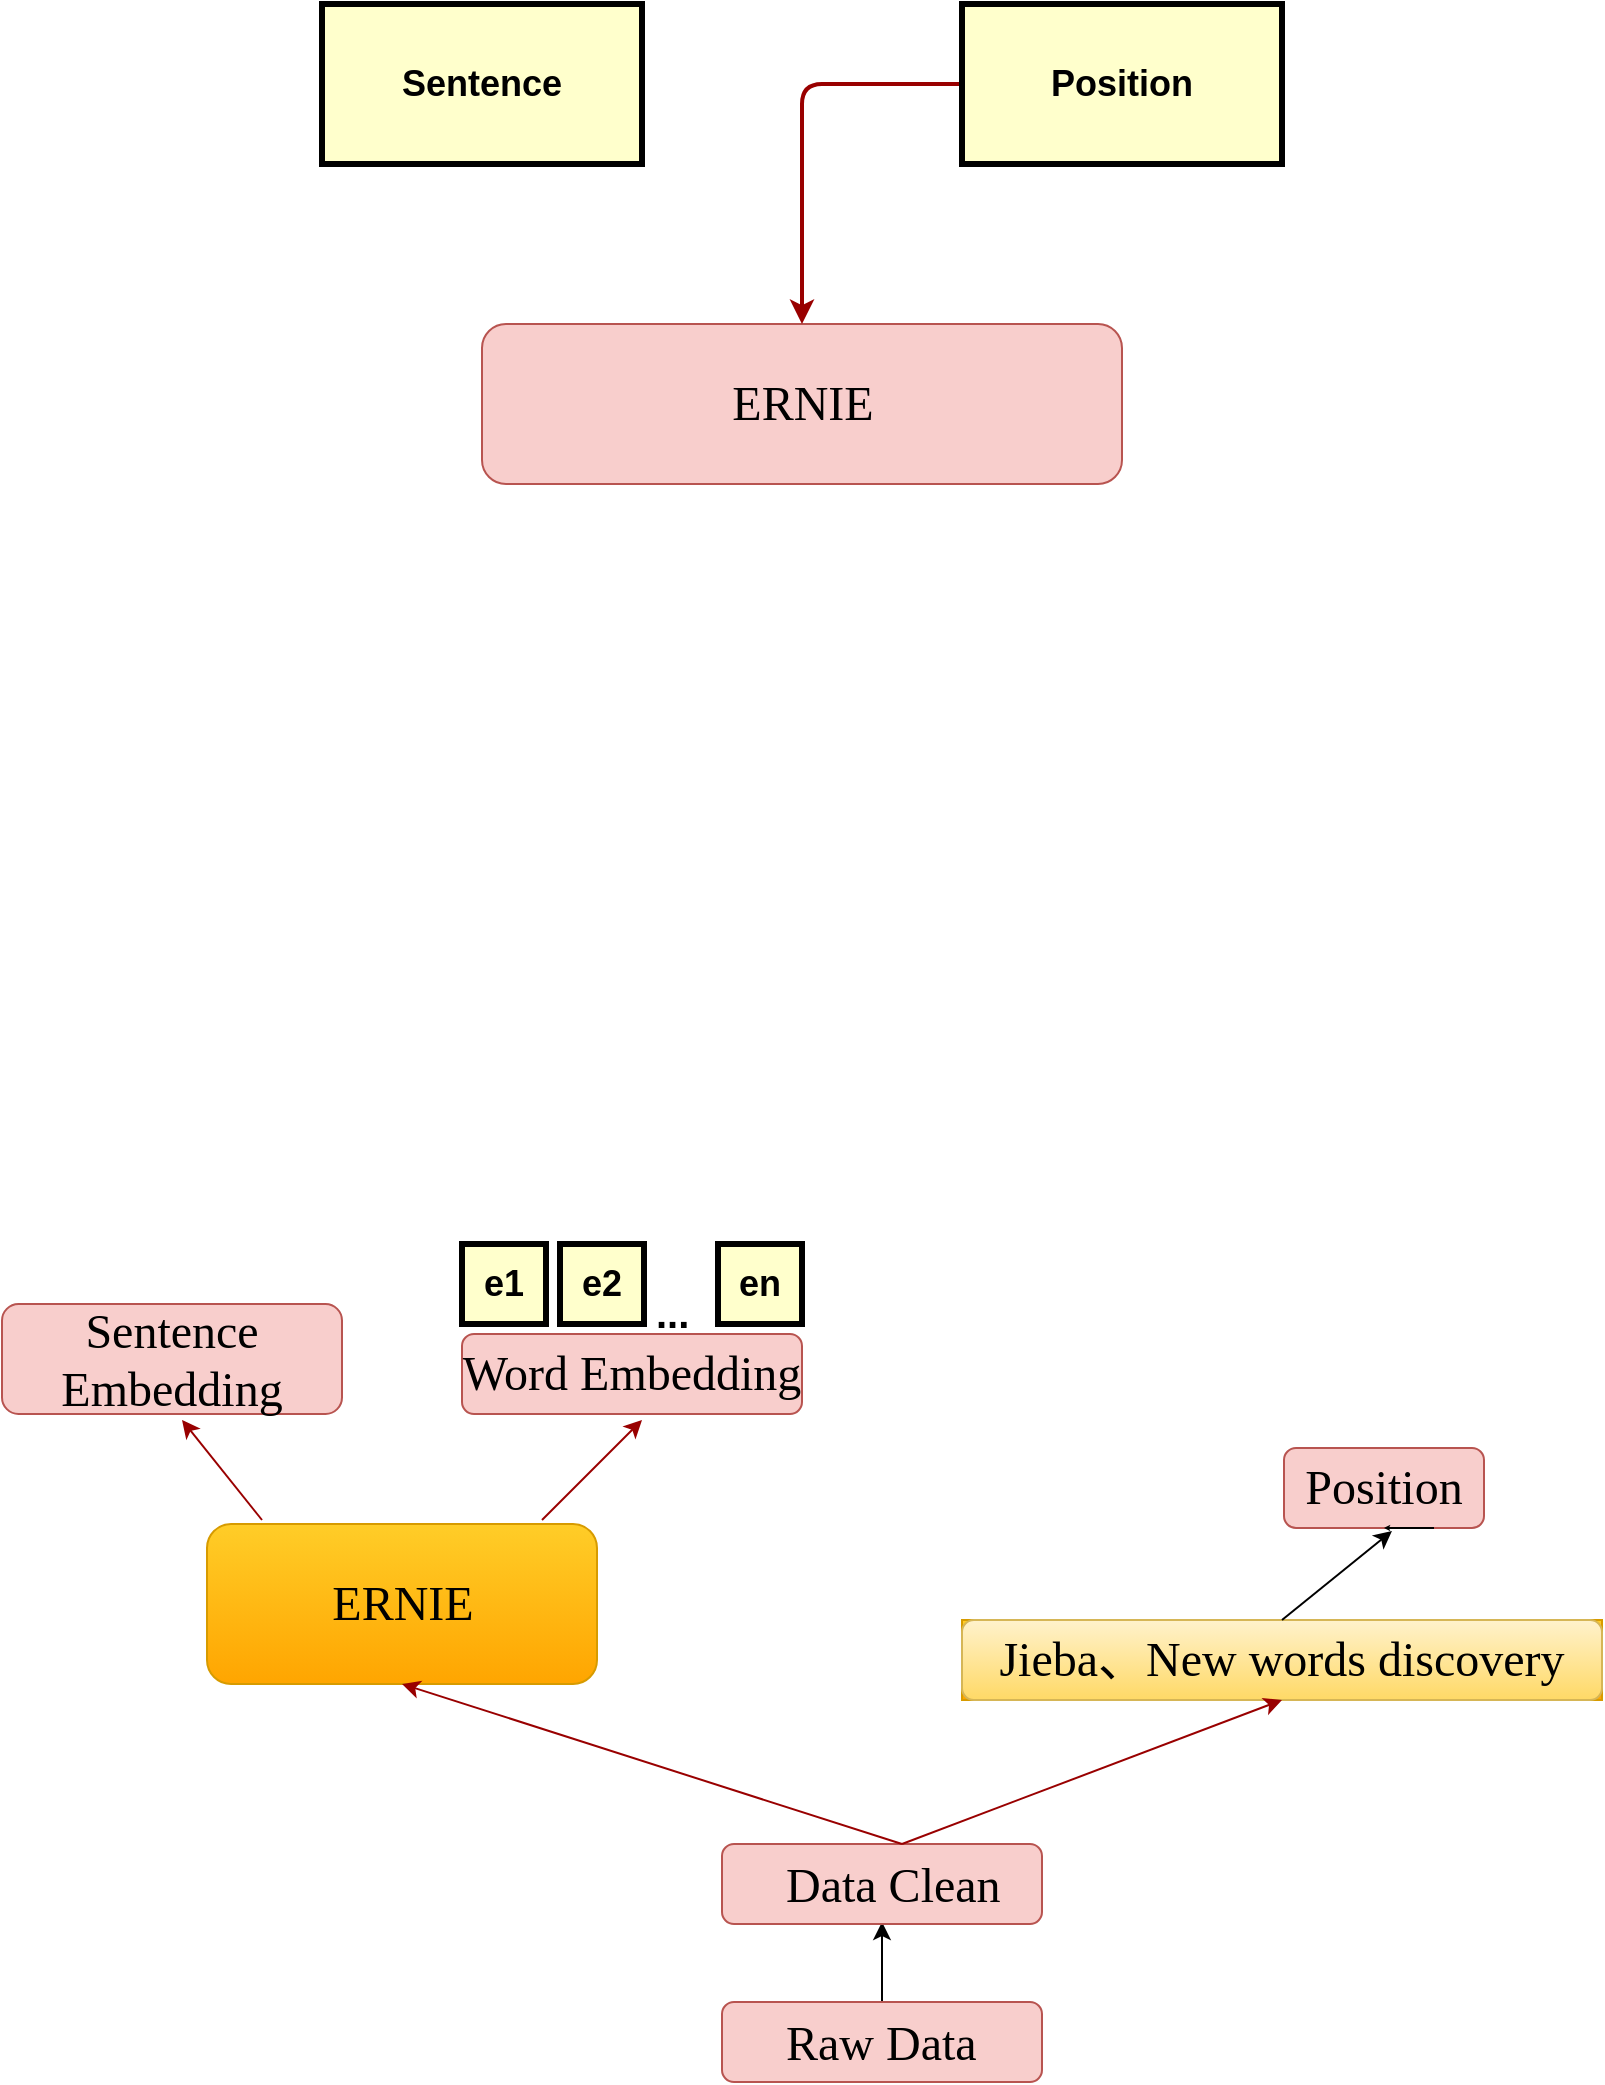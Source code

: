 <mxfile version="10.6.7" type="github"><diagram id="mKelaQZ_f1xDO3WNCPtT" name="Page-1"><mxGraphModel dx="838" dy="453" grid="1" gridSize="10" guides="1" tooltips="1" connect="1" arrows="1" fold="1" page="1" pageScale="1" pageWidth="827" pageHeight="1169" math="0" shadow="0"><root><mxCell id="0"/><mxCell id="1" parent="0"/><mxCell id="8qy9TSsMCQEezi4fj3W2-4" value="" style="group;fillColor=#ffffff;" parent="1" vertex="1" connectable="0"><mxGeometry x="240" y="240" width="320" height="80" as="geometry"/></mxCell><mxCell id="8qy9TSsMCQEezi4fj3W2-8" value="" style="group" parent="8qy9TSsMCQEezi4fj3W2-4" vertex="1" connectable="0"><mxGeometry width="320" height="80" as="geometry"/></mxCell><mxCell id="8qy9TSsMCQEezi4fj3W2-9" value="" style="group" parent="8qy9TSsMCQEezi4fj3W2-8" vertex="1" connectable="0"><mxGeometry width="320" height="80" as="geometry"/></mxCell><mxCell id="8qy9TSsMCQEezi4fj3W2-3" value="" style="rounded=1;whiteSpace=wrap;html=1;fontSize=24;fillColor=#f8cecc;strokeColor=#b85450;" parent="8qy9TSsMCQEezi4fj3W2-9" vertex="1"><mxGeometry width="320" height="80" as="geometry"/></mxCell><mxCell id="8qy9TSsMCQEezi4fj3W2-2" value="ERNIE" style="text;html=1;strokeColor=none;fillColor=none;align=center;verticalAlign=middle;whiteSpace=wrap;rounded=0;fontSize=24;fontFamily=Times New Roman;" parent="8qy9TSsMCQEezi4fj3W2-9" vertex="1"><mxGeometry x="141.714" y="30" width="36.571" height="20" as="geometry"/></mxCell><mxCell id="8qy9TSsMCQEezi4fj3W2-11" value="Sentence" style="whiteSpace=wrap;align=center;verticalAlign=middle;fontStyle=1;strokeWidth=3;fillColor=#FFFFCC;fontSize=18;" parent="1" vertex="1"><mxGeometry x="160" y="80" width="160" height="80" as="geometry"/></mxCell><mxCell id="8qy9TSsMCQEezi4fj3W2-12" value="" style="edgeStyle=elbowEdgeStyle;elbow=horizontal;strokeColor=#990000;strokeWidth=2;entryX=0.5;entryY=0;entryDx=0;entryDy=0;" parent="1" target="8qy9TSsMCQEezi4fj3W2-3" edge="1"><mxGeometry width="100" height="100" relative="1" as="geometry"><mxPoint x="480" y="120" as="sourcePoint"/><mxPoint x="560" y="305" as="targetPoint"/><Array as="points"><mxPoint x="400" y="170"/><mxPoint x="440" y="170"/><mxPoint x="460" y="210"/><mxPoint x="490" y="210"/></Array></mxGeometry></mxCell><mxCell id="8qy9TSsMCQEezi4fj3W2-17" value="Position" style="whiteSpace=wrap;align=center;verticalAlign=middle;fontStyle=1;strokeWidth=3;fillColor=#FFFFCC;fontSize=18;" parent="1" vertex="1"><mxGeometry x="480" y="80" width="160" height="80" as="geometry"/></mxCell><mxCell id="8niB97wiTus6pLoR2Rd6-17" style="edgeStyle=orthogonalEdgeStyle;rounded=0;orthogonalLoop=1;jettySize=auto;html=1;entryX=0.5;entryY=1;entryDx=0;entryDy=0;" parent="1" edge="1"><mxGeometry relative="1" as="geometry"><mxPoint x="440" y="1080" as="sourcePoint"/><mxPoint x="440" y="1039" as="targetPoint"/></mxGeometry></mxCell><mxCell id="8niB97wiTus6pLoR2Rd6-18" value="" style="group;fillColor=none;gradientColor=none;strokeColor=#d79b00;" parent="1" vertex="1" connectable="0"><mxGeometry x="480" y="888" width="320" height="40" as="geometry"/></mxCell><mxCell id="8niB97wiTus6pLoR2Rd6-19" value="" style="group;align=center;gradientColor=#b3b3b3;fillColor=#f5f5f5;strokeColor=#666666;" parent="8niB97wiTus6pLoR2Rd6-18" vertex="1" connectable="0"><mxGeometry width="320" height="40" as="geometry"/></mxCell><mxCell id="8niB97wiTus6pLoR2Rd6-20" value="" style="group;gradientColor=#ffa500;fillColor=#ffcd28;strokeColor=#d79b00;" parent="8niB97wiTus6pLoR2Rd6-19" vertex="1" connectable="0"><mxGeometry width="320" height="40" as="geometry"/></mxCell><mxCell id="8niB97wiTus6pLoR2Rd6-21" value="" style="rounded=1;whiteSpace=wrap;html=1;fontSize=24;fillColor=#fff2cc;strokeColor=#d6b656;gradientColor=#ffd966;" parent="8niB97wiTus6pLoR2Rd6-20" vertex="1"><mxGeometry width="320" height="40" as="geometry"/></mxCell><mxCell id="8niB97wiTus6pLoR2Rd6-22" value="Jieba、New&amp;nbsp;words&amp;nbsp;discovery" style="text;html=1;strokeColor=none;fillColor=none;align=center;verticalAlign=middle;whiteSpace=wrap;rounded=0;fontSize=24;fontFamily=Times New Roman;" parent="8niB97wiTus6pLoR2Rd6-20" vertex="1"><mxGeometry x="10" y="14" width="300" height="11" as="geometry"/></mxCell><mxCell id="8niB97wiTus6pLoR2Rd6-36" value="" style="endArrow=classic;html=1;entryX=0.5;entryY=1;entryDx=0;entryDy=0;" parent="1" edge="1"><mxGeometry width="50" height="50" relative="1" as="geometry"><mxPoint x="640" y="888" as="sourcePoint"/><mxPoint x="695" y="843.5" as="targetPoint"/></mxGeometry></mxCell><mxCell id="8niB97wiTus6pLoR2Rd6-45" value="" style="group" parent="1" vertex="1" connectable="0"><mxGeometry x="360" y="1000" width="160" height="40" as="geometry"/></mxCell><mxCell id="8niB97wiTus6pLoR2Rd6-41" value="" style="rounded=1;whiteSpace=wrap;html=1;fontSize=24;fillColor=#f8cecc;strokeColor=#b85450;" parent="8niB97wiTus6pLoR2Rd6-45" vertex="1"><mxGeometry width="160" height="40" as="geometry"/></mxCell><mxCell id="8niB97wiTus6pLoR2Rd6-42" value="&lt;font style=&quot;font-size: 24px&quot; face=&quot;Times New Roman&quot;&gt;Data Clean&lt;/font&gt;" style="text;html=1;" parent="8niB97wiTus6pLoR2Rd6-45" vertex="1"><mxGeometry x="30" width="90" height="30" as="geometry"/></mxCell><mxCell id="8niB97wiTus6pLoR2Rd6-46" value="" style="group" parent="1" vertex="1" connectable="0"><mxGeometry x="360" y="1079" width="160" height="40" as="geometry"/></mxCell><mxCell id="8niB97wiTus6pLoR2Rd6-47" value="" style="rounded=1;whiteSpace=wrap;html=1;fontSize=24;fillColor=#f8cecc;strokeColor=#b85450;" parent="8niB97wiTus6pLoR2Rd6-46" vertex="1"><mxGeometry width="160" height="40" as="geometry"/></mxCell><mxCell id="8niB97wiTus6pLoR2Rd6-48" value="&lt;font face=&quot;Times New Roman&quot;&gt;&lt;span style=&quot;font-size: 24px&quot;&gt;Raw&amp;nbsp;Data&lt;/span&gt;&lt;/font&gt;&lt;br&gt;" style="text;html=1;" parent="8niB97wiTus6pLoR2Rd6-46" vertex="1"><mxGeometry x="30" width="90" height="30" as="geometry"/></mxCell><mxCell id="8niB97wiTus6pLoR2Rd6-56" value="" style="endArrow=classic;html=1;strokeColor=#990000;" parent="1" edge="1"><mxGeometry width="50" height="50" relative="1" as="geometry"><mxPoint x="270" y="838" as="sourcePoint"/><mxPoint x="320" y="788" as="targetPoint"/></mxGeometry></mxCell><mxCell id="8niB97wiTus6pLoR2Rd6-57" value="" style="endArrow=classic;html=1;strokeColor=#990000;" parent="1" edge="1"><mxGeometry width="50" height="50" relative="1" as="geometry"><mxPoint x="130" y="838" as="sourcePoint"/><mxPoint x="90" y="788" as="targetPoint"/></mxGeometry></mxCell><mxCell id="8niB97wiTus6pLoR2Rd6-61" value="&lt;font face=&quot;Times New Roman&quot;&gt;Word&amp;nbsp;Embedding&lt;/font&gt;" style="rounded=1;whiteSpace=wrap;html=1;fontSize=24;fillColor=#f8cecc;strokeColor=#b85450;" parent="1" vertex="1"><mxGeometry x="230" y="745" width="170" height="40" as="geometry"/></mxCell><mxCell id="8niB97wiTus6pLoR2Rd6-62" value="&lt;font face=&quot;Times New Roman&quot;&gt;Sentence Embedding&lt;/font&gt;" style="rounded=1;whiteSpace=wrap;html=1;fontSize=24;fillColor=#f8cecc;strokeColor=#b85450;" parent="1" vertex="1"><mxGeometry y="730" width="170" height="55" as="geometry"/></mxCell><mxCell id="do2khKF9bL_NQbl5IWjM-3" value="e1" style="whiteSpace=wrap;align=center;verticalAlign=middle;fontStyle=1;strokeWidth=3;fillColor=#FFFFCC;fontSize=18;" vertex="1" parent="1"><mxGeometry x="230" y="700" width="42" height="40" as="geometry"/></mxCell><mxCell id="do2khKF9bL_NQbl5IWjM-4" value="&lt;font face=&quot;Times New Roman&quot;&gt;ERNIE&lt;/font&gt;" style="rounded=1;whiteSpace=wrap;html=1;fontSize=24;fillColor=#ffcd28;strokeColor=#d79b00;gradientColor=#ffa500;" vertex="1" parent="1"><mxGeometry x="102.5" y="840" width="195" height="80" as="geometry"/></mxCell><mxCell id="do2khKF9bL_NQbl5IWjM-5" value="&lt;font face=&quot;Times New Roman&quot;&gt;Position&lt;/font&gt;" style="rounded=1;whiteSpace=wrap;html=1;fontSize=24;fillColor=#f8cecc;strokeColor=#b85450;" vertex="1" parent="1"><mxGeometry x="641" y="802" width="100" height="40" as="geometry"/></mxCell><mxCell id="do2khKF9bL_NQbl5IWjM-7" style="edgeStyle=orthogonalEdgeStyle;rounded=0;orthogonalLoop=1;jettySize=auto;html=1;exitX=0.75;exitY=1;exitDx=0;exitDy=0;entryX=0.5;entryY=1;entryDx=0;entryDy=0;startSize=0;endSize=0;" edge="1" parent="1" source="do2khKF9bL_NQbl5IWjM-5" target="do2khKF9bL_NQbl5IWjM-5"><mxGeometry relative="1" as="geometry"/></mxCell><mxCell id="do2khKF9bL_NQbl5IWjM-8" value="" style="endArrow=classic;html=1;strokeColor=#990000;entryX=0.5;entryY=1;entryDx=0;entryDy=0;" edge="1" parent="1" target="8niB97wiTus6pLoR2Rd6-21"><mxGeometry width="50" height="50" relative="1" as="geometry"><mxPoint x="450" y="1000" as="sourcePoint"/><mxPoint x="500" y="950" as="targetPoint"/></mxGeometry></mxCell><mxCell id="do2khKF9bL_NQbl5IWjM-9" value="" style="endArrow=classic;html=1;strokeColor=#990000;entryX=0.5;entryY=1;entryDx=0;entryDy=0;" edge="1" parent="1" target="do2khKF9bL_NQbl5IWjM-4"><mxGeometry width="50" height="50" relative="1" as="geometry"><mxPoint x="450" y="1000" as="sourcePoint"/><mxPoint x="410" y="950" as="targetPoint"/></mxGeometry></mxCell><mxCell id="do2khKF9bL_NQbl5IWjM-10" value="e2" style="whiteSpace=wrap;align=center;verticalAlign=middle;fontStyle=1;strokeWidth=3;fillColor=#FFFFCC;fontSize=18;" vertex="1" parent="1"><mxGeometry x="279" y="700" width="42" height="40" as="geometry"/></mxCell><mxCell id="do2khKF9bL_NQbl5IWjM-11" value="en" style="whiteSpace=wrap;align=center;verticalAlign=middle;fontStyle=1;strokeWidth=3;fillColor=#FFFFCC;fontSize=18;" vertex="1" parent="1"><mxGeometry x="358" y="700" width="42" height="40" as="geometry"/></mxCell><mxCell id="do2khKF9bL_NQbl5IWjM-13" value="&lt;div style=&quot;text-align: center&quot;&gt;&lt;span&gt;&lt;b&gt;&lt;font style=&quot;font-size: 20px&quot;&gt;...&lt;/font&gt;&lt;/b&gt;&lt;/span&gt;&lt;/div&gt;" style="text;html=1;resizable=0;points=[];autosize=1;align=left;verticalAlign=top;spacingTop=-4;" vertex="1" parent="1"><mxGeometry x="325" y="720" width="30" height="20" as="geometry"/></mxCell></root></mxGraphModel></diagram></mxfile>